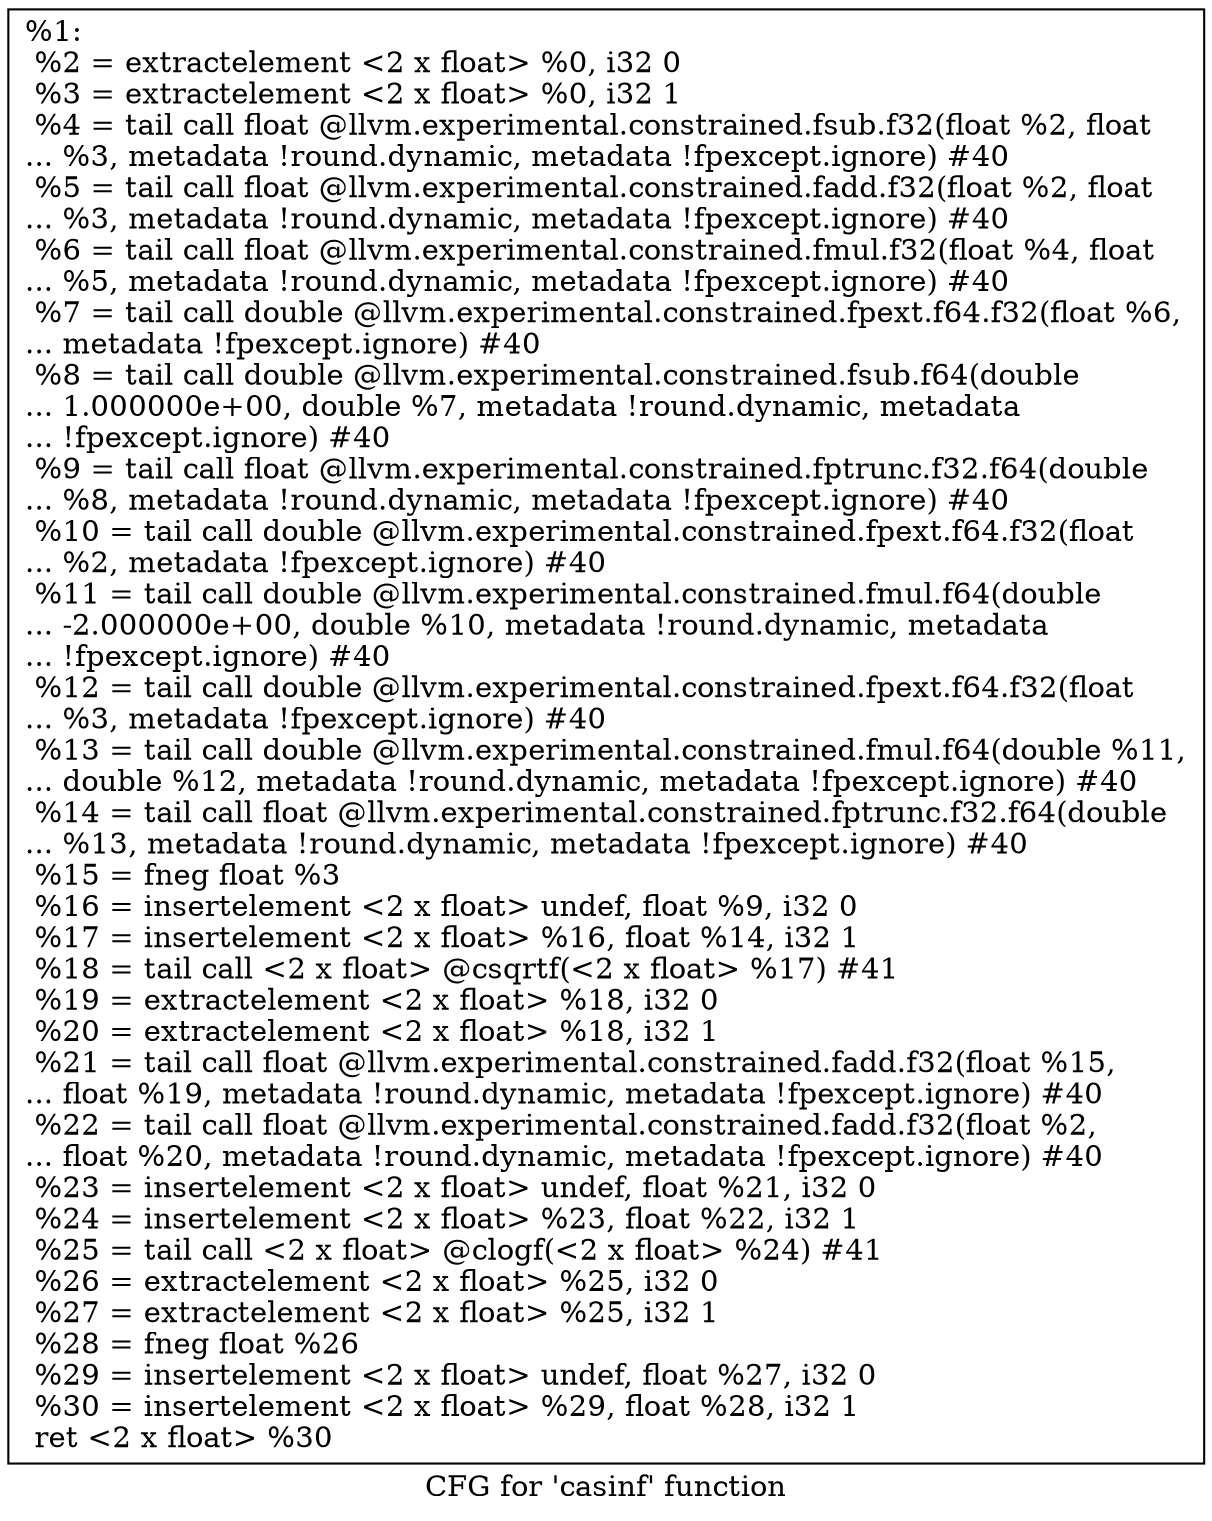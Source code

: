 digraph "CFG for 'casinf' function" {
	label="CFG for 'casinf' function";

	Node0x190f840 [shape=record,label="{%1:\l  %2 = extractelement \<2 x float\> %0, i32 0\l  %3 = extractelement \<2 x float\> %0, i32 1\l  %4 = tail call float @llvm.experimental.constrained.fsub.f32(float %2, float\l... %3, metadata !round.dynamic, metadata !fpexcept.ignore) #40\l  %5 = tail call float @llvm.experimental.constrained.fadd.f32(float %2, float\l... %3, metadata !round.dynamic, metadata !fpexcept.ignore) #40\l  %6 = tail call float @llvm.experimental.constrained.fmul.f32(float %4, float\l... %5, metadata !round.dynamic, metadata !fpexcept.ignore) #40\l  %7 = tail call double @llvm.experimental.constrained.fpext.f64.f32(float %6,\l... metadata !fpexcept.ignore) #40\l  %8 = tail call double @llvm.experimental.constrained.fsub.f64(double\l... 1.000000e+00, double %7, metadata !round.dynamic, metadata\l... !fpexcept.ignore) #40\l  %9 = tail call float @llvm.experimental.constrained.fptrunc.f32.f64(double\l... %8, metadata !round.dynamic, metadata !fpexcept.ignore) #40\l  %10 = tail call double @llvm.experimental.constrained.fpext.f64.f32(float\l... %2, metadata !fpexcept.ignore) #40\l  %11 = tail call double @llvm.experimental.constrained.fmul.f64(double\l... -2.000000e+00, double %10, metadata !round.dynamic, metadata\l... !fpexcept.ignore) #40\l  %12 = tail call double @llvm.experimental.constrained.fpext.f64.f32(float\l... %3, metadata !fpexcept.ignore) #40\l  %13 = tail call double @llvm.experimental.constrained.fmul.f64(double %11,\l... double %12, metadata !round.dynamic, metadata !fpexcept.ignore) #40\l  %14 = tail call float @llvm.experimental.constrained.fptrunc.f32.f64(double\l... %13, metadata !round.dynamic, metadata !fpexcept.ignore) #40\l  %15 = fneg float %3\l  %16 = insertelement \<2 x float\> undef, float %9, i32 0\l  %17 = insertelement \<2 x float\> %16, float %14, i32 1\l  %18 = tail call \<2 x float\> @csqrtf(\<2 x float\> %17) #41\l  %19 = extractelement \<2 x float\> %18, i32 0\l  %20 = extractelement \<2 x float\> %18, i32 1\l  %21 = tail call float @llvm.experimental.constrained.fadd.f32(float %15,\l... float %19, metadata !round.dynamic, metadata !fpexcept.ignore) #40\l  %22 = tail call float @llvm.experimental.constrained.fadd.f32(float %2,\l... float %20, metadata !round.dynamic, metadata !fpexcept.ignore) #40\l  %23 = insertelement \<2 x float\> undef, float %21, i32 0\l  %24 = insertelement \<2 x float\> %23, float %22, i32 1\l  %25 = tail call \<2 x float\> @clogf(\<2 x float\> %24) #41\l  %26 = extractelement \<2 x float\> %25, i32 0\l  %27 = extractelement \<2 x float\> %25, i32 1\l  %28 = fneg float %26\l  %29 = insertelement \<2 x float\> undef, float %27, i32 0\l  %30 = insertelement \<2 x float\> %29, float %28, i32 1\l  ret \<2 x float\> %30\l}"];
}
